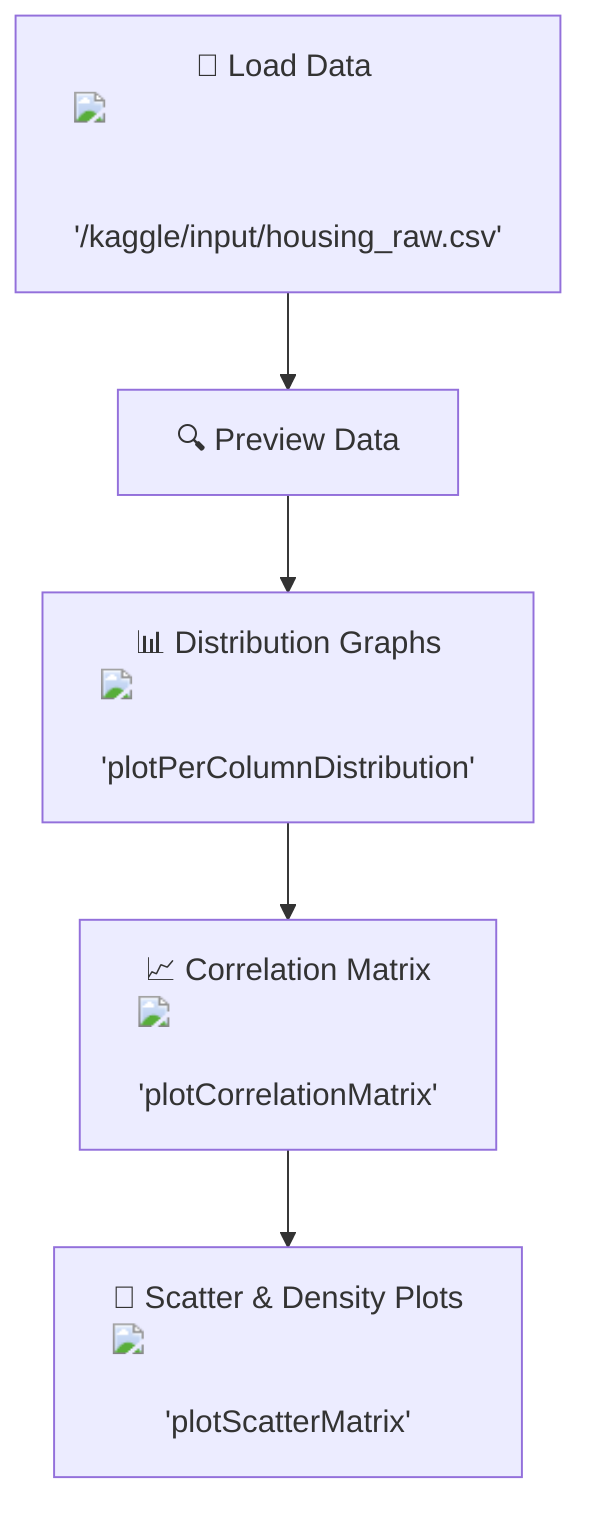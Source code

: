 flowchart TD
    A["📂 Load Data <img src='file.svg' /> <br/> '/kaggle/input/housing_raw.csv'"] 
    A --> B["🔍 Preview Data"]
    B --> C["📊 Distribution Graphs <img src='hist_template.svg' /> <br/> 'plotPerColumnDistribution'"]
    C --> D["📈 Correlation Matrix <img src='boxplot_template.svg' /> <br/> 'plotCorrelationMatrix'"]
    D --> E["🌌 Scatter & Density Plots <img src='scatter_plot_template.svg' /> <br/> 'plotScatterMatrix'"]